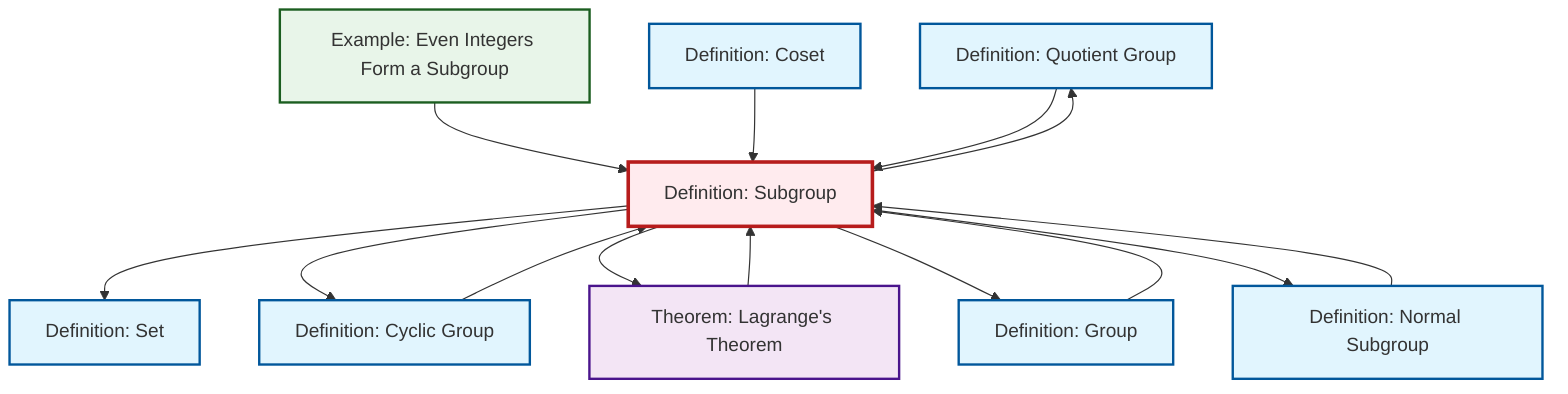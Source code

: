 graph TD
    classDef definition fill:#e1f5fe,stroke:#01579b,stroke-width:2px
    classDef theorem fill:#f3e5f5,stroke:#4a148c,stroke-width:2px
    classDef axiom fill:#fff3e0,stroke:#e65100,stroke-width:2px
    classDef example fill:#e8f5e9,stroke:#1b5e20,stroke-width:2px
    classDef current fill:#ffebee,stroke:#b71c1c,stroke-width:3px
    def-quotient-group["Definition: Quotient Group"]:::definition
    ex-even-integers-subgroup["Example: Even Integers Form a Subgroup"]:::example
    def-cyclic-group["Definition: Cyclic Group"]:::definition
    def-subgroup["Definition: Subgroup"]:::definition
    def-set["Definition: Set"]:::definition
    def-coset["Definition: Coset"]:::definition
    thm-lagrange["Theorem: Lagrange's Theorem"]:::theorem
    def-group["Definition: Group"]:::definition
    def-normal-subgroup["Definition: Normal Subgroup"]:::definition
    ex-even-integers-subgroup --> def-subgroup
    def-cyclic-group --> def-subgroup
    def-coset --> def-subgroup
    thm-lagrange --> def-subgroup
    def-quotient-group --> def-subgroup
    def-group --> def-subgroup
    def-subgroup --> def-set
    def-subgroup --> def-quotient-group
    def-subgroup --> def-cyclic-group
    def-normal-subgroup --> def-subgroup
    def-subgroup --> thm-lagrange
    def-subgroup --> def-group
    def-subgroup --> def-normal-subgroup
    class def-subgroup current